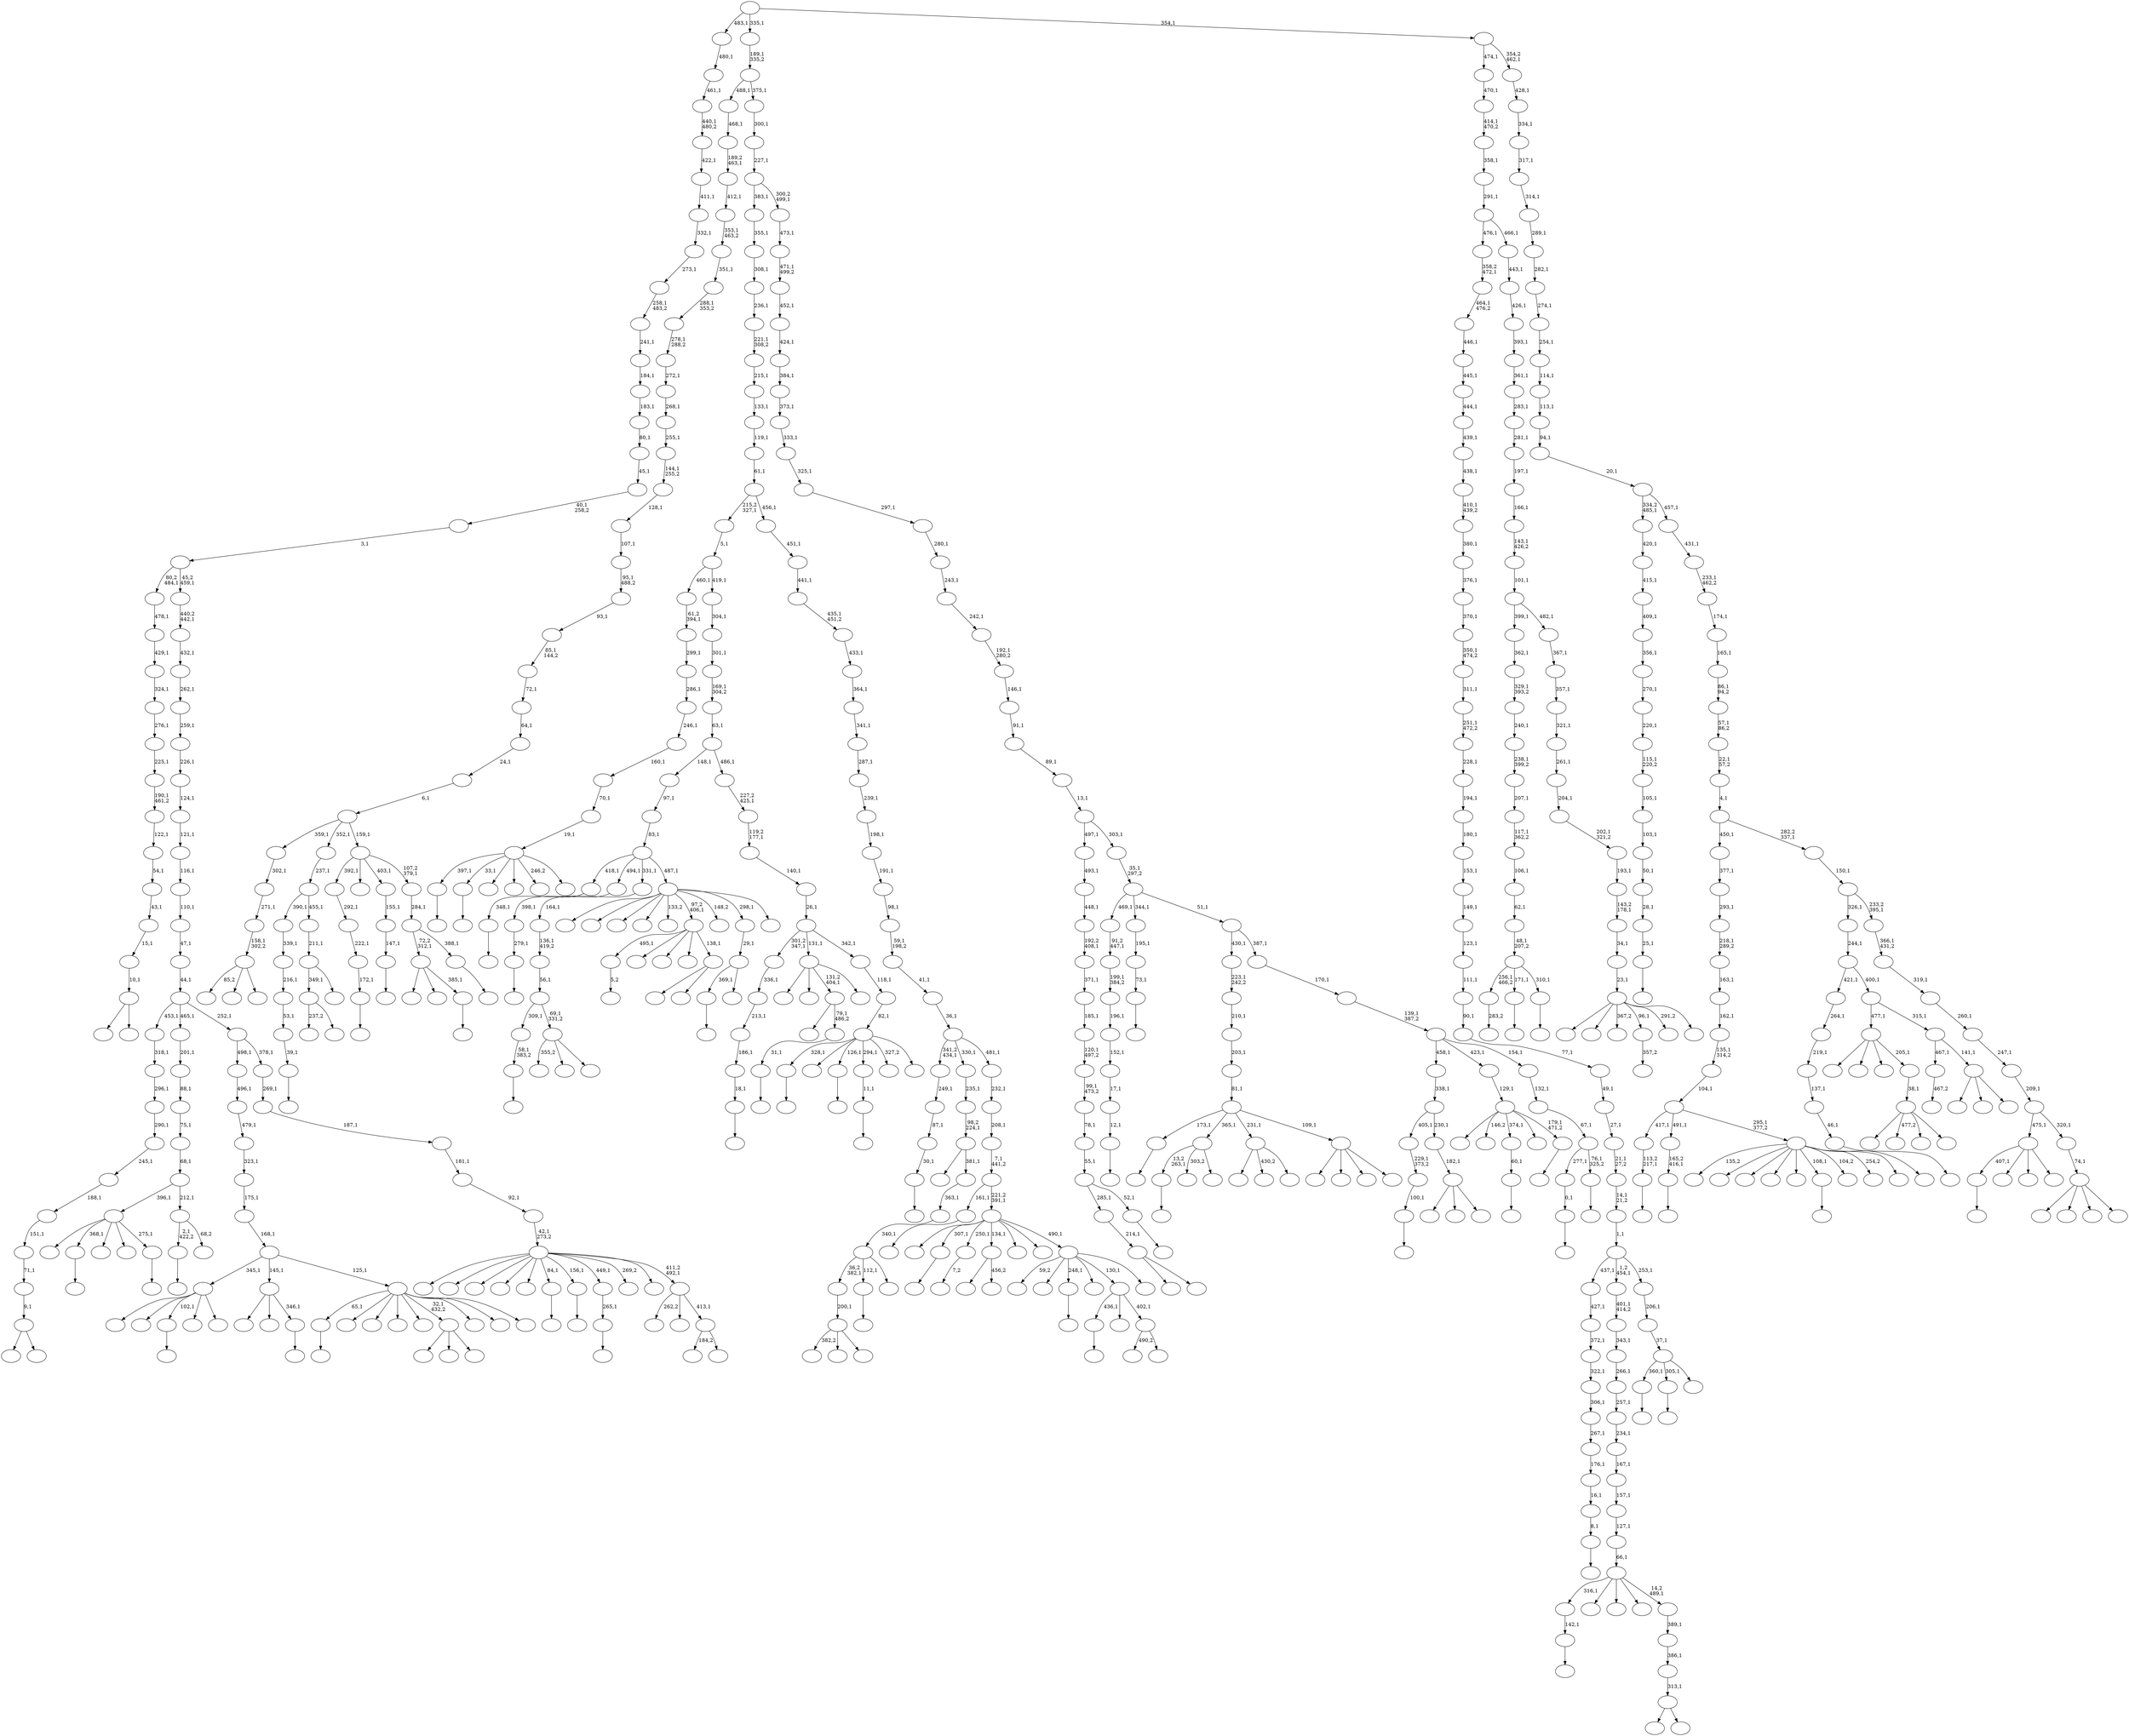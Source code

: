 digraph T {
	700 [label=""]
	699 [label=""]
	698 [label=""]
	697 [label=""]
	696 [label=""]
	695 [label=""]
	694 [label=""]
	693 [label=""]
	692 [label=""]
	691 [label=""]
	690 [label=""]
	689 [label=""]
	688 [label=""]
	687 [label=""]
	686 [label=""]
	685 [label=""]
	684 [label=""]
	683 [label=""]
	682 [label=""]
	681 [label=""]
	680 [label=""]
	679 [label=""]
	678 [label=""]
	677 [label=""]
	676 [label=""]
	675 [label=""]
	674 [label=""]
	673 [label=""]
	672 [label=""]
	671 [label=""]
	670 [label=""]
	669 [label=""]
	668 [label=""]
	667 [label=""]
	666 [label=""]
	665 [label=""]
	664 [label=""]
	663 [label=""]
	662 [label=""]
	661 [label=""]
	660 [label=""]
	659 [label=""]
	658 [label=""]
	657 [label=""]
	656 [label=""]
	655 [label=""]
	654 [label=""]
	653 [label=""]
	652 [label=""]
	651 [label=""]
	650 [label=""]
	649 [label=""]
	648 [label=""]
	647 [label=""]
	646 [label=""]
	645 [label=""]
	644 [label=""]
	643 [label=""]
	642 [label=""]
	641 [label=""]
	640 [label=""]
	639 [label=""]
	638 [label=""]
	637 [label=""]
	636 [label=""]
	635 [label=""]
	634 [label=""]
	633 [label=""]
	632 [label=""]
	631 [label=""]
	630 [label=""]
	629 [label=""]
	628 [label=""]
	627 [label=""]
	626 [label=""]
	625 [label=""]
	624 [label=""]
	623 [label=""]
	622 [label=""]
	621 [label=""]
	620 [label=""]
	619 [label=""]
	618 [label=""]
	617 [label=""]
	616 [label=""]
	615 [label=""]
	614 [label=""]
	613 [label=""]
	612 [label=""]
	611 [label=""]
	610 [label=""]
	609 [label=""]
	608 [label=""]
	607 [label=""]
	606 [label=""]
	605 [label=""]
	604 [label=""]
	603 [label=""]
	602 [label=""]
	601 [label=""]
	600 [label=""]
	599 [label=""]
	598 [label=""]
	597 [label=""]
	596 [label=""]
	595 [label=""]
	594 [label=""]
	593 [label=""]
	592 [label=""]
	591 [label=""]
	590 [label=""]
	589 [label=""]
	588 [label=""]
	587 [label=""]
	586 [label=""]
	585 [label=""]
	584 [label=""]
	583 [label=""]
	582 [label=""]
	581 [label=""]
	580 [label=""]
	579 [label=""]
	578 [label=""]
	577 [label=""]
	576 [label=""]
	575 [label=""]
	574 [label=""]
	573 [label=""]
	572 [label=""]
	571 [label=""]
	570 [label=""]
	569 [label=""]
	568 [label=""]
	567 [label=""]
	566 [label=""]
	565 [label=""]
	564 [label=""]
	563 [label=""]
	562 [label=""]
	561 [label=""]
	560 [label=""]
	559 [label=""]
	558 [label=""]
	557 [label=""]
	556 [label=""]
	555 [label=""]
	554 [label=""]
	553 [label=""]
	552 [label=""]
	551 [label=""]
	550 [label=""]
	549 [label=""]
	548 [label=""]
	547 [label=""]
	546 [label=""]
	545 [label=""]
	544 [label=""]
	543 [label=""]
	542 [label=""]
	541 [label=""]
	540 [label=""]
	539 [label=""]
	538 [label=""]
	537 [label=""]
	536 [label=""]
	535 [label=""]
	534 [label=""]
	533 [label=""]
	532 [label=""]
	531 [label=""]
	530 [label=""]
	529 [label=""]
	528 [label=""]
	527 [label=""]
	526 [label=""]
	525 [label=""]
	524 [label=""]
	523 [label=""]
	522 [label=""]
	521 [label=""]
	520 [label=""]
	519 [label=""]
	518 [label=""]
	517 [label=""]
	516 [label=""]
	515 [label=""]
	514 [label=""]
	513 [label=""]
	512 [label=""]
	511 [label=""]
	510 [label=""]
	509 [label=""]
	508 [label=""]
	507 [label=""]
	506 [label=""]
	505 [label=""]
	504 [label=""]
	503 [label=""]
	502 [label=""]
	501 [label=""]
	500 [label=""]
	499 [label=""]
	498 [label=""]
	497 [label=""]
	496 [label=""]
	495 [label=""]
	494 [label=""]
	493 [label=""]
	492 [label=""]
	491 [label=""]
	490 [label=""]
	489 [label=""]
	488 [label=""]
	487 [label=""]
	486 [label=""]
	485 [label=""]
	484 [label=""]
	483 [label=""]
	482 [label=""]
	481 [label=""]
	480 [label=""]
	479 [label=""]
	478 [label=""]
	477 [label=""]
	476 [label=""]
	475 [label=""]
	474 [label=""]
	473 [label=""]
	472 [label=""]
	471 [label=""]
	470 [label=""]
	469 [label=""]
	468 [label=""]
	467 [label=""]
	466 [label=""]
	465 [label=""]
	464 [label=""]
	463 [label=""]
	462 [label=""]
	461 [label=""]
	460 [label=""]
	459 [label=""]
	458 [label=""]
	457 [label=""]
	456 [label=""]
	455 [label=""]
	454 [label=""]
	453 [label=""]
	452 [label=""]
	451 [label=""]
	450 [label=""]
	449 [label=""]
	448 [label=""]
	447 [label=""]
	446 [label=""]
	445 [label=""]
	444 [label=""]
	443 [label=""]
	442 [label=""]
	441 [label=""]
	440 [label=""]
	439 [label=""]
	438 [label=""]
	437 [label=""]
	436 [label=""]
	435 [label=""]
	434 [label=""]
	433 [label=""]
	432 [label=""]
	431 [label=""]
	430 [label=""]
	429 [label=""]
	428 [label=""]
	427 [label=""]
	426 [label=""]
	425 [label=""]
	424 [label=""]
	423 [label=""]
	422 [label=""]
	421 [label=""]
	420 [label=""]
	419 [label=""]
	418 [label=""]
	417 [label=""]
	416 [label=""]
	415 [label=""]
	414 [label=""]
	413 [label=""]
	412 [label=""]
	411 [label=""]
	410 [label=""]
	409 [label=""]
	408 [label=""]
	407 [label=""]
	406 [label=""]
	405 [label=""]
	404 [label=""]
	403 [label=""]
	402 [label=""]
	401 [label=""]
	400 [label=""]
	399 [label=""]
	398 [label=""]
	397 [label=""]
	396 [label=""]
	395 [label=""]
	394 [label=""]
	393 [label=""]
	392 [label=""]
	391 [label=""]
	390 [label=""]
	389 [label=""]
	388 [label=""]
	387 [label=""]
	386 [label=""]
	385 [label=""]
	384 [label=""]
	383 [label=""]
	382 [label=""]
	381 [label=""]
	380 [label=""]
	379 [label=""]
	378 [label=""]
	377 [label=""]
	376 [label=""]
	375 [label=""]
	374 [label=""]
	373 [label=""]
	372 [label=""]
	371 [label=""]
	370 [label=""]
	369 [label=""]
	368 [label=""]
	367 [label=""]
	366 [label=""]
	365 [label=""]
	364 [label=""]
	363 [label=""]
	362 [label=""]
	361 [label=""]
	360 [label=""]
	359 [label=""]
	358 [label=""]
	357 [label=""]
	356 [label=""]
	355 [label=""]
	354 [label=""]
	353 [label=""]
	352 [label=""]
	351 [label=""]
	350 [label=""]
	349 [label=""]
	348 [label=""]
	347 [label=""]
	346 [label=""]
	345 [label=""]
	344 [label=""]
	343 [label=""]
	342 [label=""]
	341 [label=""]
	340 [label=""]
	339 [label=""]
	338 [label=""]
	337 [label=""]
	336 [label=""]
	335 [label=""]
	334 [label=""]
	333 [label=""]
	332 [label=""]
	331 [label=""]
	330 [label=""]
	329 [label=""]
	328 [label=""]
	327 [label=""]
	326 [label=""]
	325 [label=""]
	324 [label=""]
	323 [label=""]
	322 [label=""]
	321 [label=""]
	320 [label=""]
	319 [label=""]
	318 [label=""]
	317 [label=""]
	316 [label=""]
	315 [label=""]
	314 [label=""]
	313 [label=""]
	312 [label=""]
	311 [label=""]
	310 [label=""]
	309 [label=""]
	308 [label=""]
	307 [label=""]
	306 [label=""]
	305 [label=""]
	304 [label=""]
	303 [label=""]
	302 [label=""]
	301 [label=""]
	300 [label=""]
	299 [label=""]
	298 [label=""]
	297 [label=""]
	296 [label=""]
	295 [label=""]
	294 [label=""]
	293 [label=""]
	292 [label=""]
	291 [label=""]
	290 [label=""]
	289 [label=""]
	288 [label=""]
	287 [label=""]
	286 [label=""]
	285 [label=""]
	284 [label=""]
	283 [label=""]
	282 [label=""]
	281 [label=""]
	280 [label=""]
	279 [label=""]
	278 [label=""]
	277 [label=""]
	276 [label=""]
	275 [label=""]
	274 [label=""]
	273 [label=""]
	272 [label=""]
	271 [label=""]
	270 [label=""]
	269 [label=""]
	268 [label=""]
	267 [label=""]
	266 [label=""]
	265 [label=""]
	264 [label=""]
	263 [label=""]
	262 [label=""]
	261 [label=""]
	260 [label=""]
	259 [label=""]
	258 [label=""]
	257 [label=""]
	256 [label=""]
	255 [label=""]
	254 [label=""]
	253 [label=""]
	252 [label=""]
	251 [label=""]
	250 [label=""]
	249 [label=""]
	248 [label=""]
	247 [label=""]
	246 [label=""]
	245 [label=""]
	244 [label=""]
	243 [label=""]
	242 [label=""]
	241 [label=""]
	240 [label=""]
	239 [label=""]
	238 [label=""]
	237 [label=""]
	236 [label=""]
	235 [label=""]
	234 [label=""]
	233 [label=""]
	232 [label=""]
	231 [label=""]
	230 [label=""]
	229 [label=""]
	228 [label=""]
	227 [label=""]
	226 [label=""]
	225 [label=""]
	224 [label=""]
	223 [label=""]
	222 [label=""]
	221 [label=""]
	220 [label=""]
	219 [label=""]
	218 [label=""]
	217 [label=""]
	216 [label=""]
	215 [label=""]
	214 [label=""]
	213 [label=""]
	212 [label=""]
	211 [label=""]
	210 [label=""]
	209 [label=""]
	208 [label=""]
	207 [label=""]
	206 [label=""]
	205 [label=""]
	204 [label=""]
	203 [label=""]
	202 [label=""]
	201 [label=""]
	200 [label=""]
	199 [label=""]
	198 [label=""]
	197 [label=""]
	196 [label=""]
	195 [label=""]
	194 [label=""]
	193 [label=""]
	192 [label=""]
	191 [label=""]
	190 [label=""]
	189 [label=""]
	188 [label=""]
	187 [label=""]
	186 [label=""]
	185 [label=""]
	184 [label=""]
	183 [label=""]
	182 [label=""]
	181 [label=""]
	180 [label=""]
	179 [label=""]
	178 [label=""]
	177 [label=""]
	176 [label=""]
	175 [label=""]
	174 [label=""]
	173 [label=""]
	172 [label=""]
	171 [label=""]
	170 [label=""]
	169 [label=""]
	168 [label=""]
	167 [label=""]
	166 [label=""]
	165 [label=""]
	164 [label=""]
	163 [label=""]
	162 [label=""]
	161 [label=""]
	160 [label=""]
	159 [label=""]
	158 [label=""]
	157 [label=""]
	156 [label=""]
	155 [label=""]
	154 [label=""]
	153 [label=""]
	152 [label=""]
	151 [label=""]
	150 [label=""]
	149 [label=""]
	148 [label=""]
	147 [label=""]
	146 [label=""]
	145 [label=""]
	144 [label=""]
	143 [label=""]
	142 [label=""]
	141 [label=""]
	140 [label=""]
	139 [label=""]
	138 [label=""]
	137 [label=""]
	136 [label=""]
	135 [label=""]
	134 [label=""]
	133 [label=""]
	132 [label=""]
	131 [label=""]
	130 [label=""]
	129 [label=""]
	128 [label=""]
	127 [label=""]
	126 [label=""]
	125 [label=""]
	124 [label=""]
	123 [label=""]
	122 [label=""]
	121 [label=""]
	120 [label=""]
	119 [label=""]
	118 [label=""]
	117 [label=""]
	116 [label=""]
	115 [label=""]
	114 [label=""]
	113 [label=""]
	112 [label=""]
	111 [label=""]
	110 [label=""]
	109 [label=""]
	108 [label=""]
	107 [label=""]
	106 [label=""]
	105 [label=""]
	104 [label=""]
	103 [label=""]
	102 [label=""]
	101 [label=""]
	100 [label=""]
	99 [label=""]
	98 [label=""]
	97 [label=""]
	96 [label=""]
	95 [label=""]
	94 [label=""]
	93 [label=""]
	92 [label=""]
	91 [label=""]
	90 [label=""]
	89 [label=""]
	88 [label=""]
	87 [label=""]
	86 [label=""]
	85 [label=""]
	84 [label=""]
	83 [label=""]
	82 [label=""]
	81 [label=""]
	80 [label=""]
	79 [label=""]
	78 [label=""]
	77 [label=""]
	76 [label=""]
	75 [label=""]
	74 [label=""]
	73 [label=""]
	72 [label=""]
	71 [label=""]
	70 [label=""]
	69 [label=""]
	68 [label=""]
	67 [label=""]
	66 [label=""]
	65 [label=""]
	64 [label=""]
	63 [label=""]
	62 [label=""]
	61 [label=""]
	60 [label=""]
	59 [label=""]
	58 [label=""]
	57 [label=""]
	56 [label=""]
	55 [label=""]
	54 [label=""]
	53 [label=""]
	52 [label=""]
	51 [label=""]
	50 [label=""]
	49 [label=""]
	48 [label=""]
	47 [label=""]
	46 [label=""]
	45 [label=""]
	44 [label=""]
	43 [label=""]
	42 [label=""]
	41 [label=""]
	40 [label=""]
	39 [label=""]
	38 [label=""]
	37 [label=""]
	36 [label=""]
	35 [label=""]
	34 [label=""]
	33 [label=""]
	32 [label=""]
	31 [label=""]
	30 [label=""]
	29 [label=""]
	28 [label=""]
	27 [label=""]
	26 [label=""]
	25 [label=""]
	24 [label=""]
	23 [label=""]
	22 [label=""]
	21 [label=""]
	20 [label=""]
	19 [label=""]
	18 [label=""]
	17 [label=""]
	16 [label=""]
	15 [label=""]
	14 [label=""]
	13 [label=""]
	12 [label=""]
	11 [label=""]
	10 [label=""]
	9 [label=""]
	8 [label=""]
	7 [label=""]
	6 [label=""]
	5 [label=""]
	4 [label=""]
	3 [label=""]
	2 [label=""]
	1 [label=""]
	0 [label=""]
	689 -> 690 [label=""]
	688 -> 689 [label="46,1"]
	687 -> 688 [label="137,1"]
	686 -> 687 [label="219,1"]
	685 -> 686 [label="264,1"]
	683 -> 684 [label=""]
	682 -> 683 [label="12,1"]
	681 -> 682 [label="17,1"]
	680 -> 681 [label="152,1"]
	679 -> 680 [label="196,1"]
	678 -> 679 [label="199,1\n384,2"]
	677 -> 678 [label="91,2\n447,1"]
	675 -> 676 [label="357,2"]
	670 -> 671 [label=""]
	669 -> 670 [label="348,1"]
	667 -> 668 [label=""]
	662 -> 663 [label=""]
	660 -> 661 [label=""]
	657 -> 658 [label=""]
	652 -> 653 [label=""]
	649 -> 650 [label="283,2"]
	646 -> 647 [label=""]
	645 -> 646 [label="25,1"]
	644 -> 645 [label="28,1"]
	643 -> 644 [label="50,1"]
	642 -> 643 [label="103,1"]
	641 -> 642 [label="105,1"]
	640 -> 641 [label="115,1\n220,2"]
	639 -> 640 [label="220,1"]
	638 -> 639 [label="270,1"]
	637 -> 638 [label="356,1"]
	636 -> 637 [label="409,1"]
	635 -> 636 [label="415,1"]
	634 -> 635 [label="420,1"]
	631 -> 632 [label=""]
	628 -> 629 [label=""]
	623 -> 624 [label=""]
	622 -> 623 [label="142,1"]
	620 -> 621 [label=""]
	619 -> 620 [label="8,1"]
	618 -> 619 [label="16,1"]
	617 -> 618 [label="176,1"]
	616 -> 617 [label="267,1"]
	615 -> 616 [label="306,1"]
	614 -> 615 [label="322,1"]
	613 -> 614 [label="372,1"]
	612 -> 613 [label="427,1"]
	609 -> 610 [label=""]
	607 -> 608 [label=""]
	600 -> 601 [label=""]
	599 -> 600 [label="113,2\n217,1"]
	594 -> 595 [label=""]
	593 -> 594 [label="39,1"]
	592 -> 593 [label="53,1"]
	591 -> 592 [label="216,1"]
	590 -> 591 [label="339,1"]
	585 -> 586 [label=""]
	584 -> 674 [label=""]
	584 -> 611 [label=""]
	584 -> 585 [label="385,1"]
	579 -> 580 [label=""]
	576 -> 577 [label=""]
	574 -> 575 [label=""]
	573 -> 574 [label="0,1"]
	570 -> 571 [label=""]
	569 -> 570 [label="172,1"]
	568 -> 569 [label="222,1"]
	567 -> 568 [label="292,1"]
	562 -> 657 [label="13,2\n263,1"]
	562 -> 581 [label="303,2"]
	562 -> 563 [label=""]
	559 -> 560 [label=""]
	558 -> 559 [label="58,1\n383,2"]
	556 -> 557 [label=""]
	548 -> 549 [label="5,2"]
	546 -> 547 [label=""]
	545 -> 546 [label="165,2\n416,1"]
	541 -> 542 [label=""]
	540 -> 541 [label="30,1"]
	539 -> 540 [label="87,1"]
	538 -> 539 [label="249,1"]
	534 -> 535 [label=""]
	528 -> 529 [label=""]
	523 -> 524 [label=""]
	522 -> 523 [label="60,1"]
	518 -> 519 [label="7,2"]
	516 -> 517 [label=""]
	514 -> 630 [label=""]
	514 -> 515 [label=""]
	513 -> 514 [label="214,1"]
	511 -> 512 [label=""]
	509 -> 510 [label=""]
	507 -> 508 [label=""]
	506 -> 672 [label=""]
	506 -> 662 [label="368,1"]
	506 -> 597 [label=""]
	506 -> 527 [label=""]
	506 -> 507 [label="275,1"]
	503 -> 660 [label="397,1"]
	503 -> 652 [label="33,1"]
	503 -> 648 [label=""]
	503 -> 633 [label=""]
	503 -> 572 [label="246,2"]
	503 -> 504 [label=""]
	502 -> 503 [label="19,1"]
	501 -> 502 [label="70,1"]
	500 -> 501 [label="160,1"]
	499 -> 500 [label="246,1"]
	498 -> 499 [label="286,1"]
	497 -> 498 [label="299,1"]
	496 -> 497 [label="61,2\n394,1"]
	494 -> 495 [label="467,2"]
	490 -> 491 [label=""]
	485 -> 486 [label=""]
	484 -> 485 [label="265,1"]
	480 -> 481 [label=""]
	479 -> 480 [label="73,1"]
	478 -> 479 [label="195,1"]
	476 -> 477 [label=""]
	475 -> 476 [label="100,1"]
	474 -> 475 [label="229,1\n373,2"]
	472 -> 473 [label=""]
	471 -> 513 [label="285,1"]
	471 -> 472 [label="52,1"]
	470 -> 471 [label="55,1"]
	469 -> 470 [label="78,1"]
	468 -> 469 [label="99,1\n473,2"]
	467 -> 468 [label="120,1\n497,2"]
	466 -> 467 [label="185,1"]
	465 -> 466 [label="371,1"]
	464 -> 465 [label="192,2\n408,1"]
	463 -> 464 [label="448,1"]
	462 -> 463 [label="493,1"]
	460 -> 596 [label=""]
	460 -> 461 [label=""]
	459 -> 460 [label="313,1"]
	458 -> 459 [label="386,1"]
	457 -> 458 [label="389,1"]
	456 -> 622 [label="316,1"]
	456 -> 603 [label=""]
	456 -> 588 [label=""]
	456 -> 488 [label=""]
	456 -> 457 [label="14,2\n489,1"]
	455 -> 456 [label="66,1"]
	454 -> 455 [label="127,1"]
	453 -> 454 [label="157,1"]
	452 -> 453 [label="167,1"]
	451 -> 452 [label="234,1"]
	450 -> 451 [label="257,1"]
	449 -> 450 [label="266,1"]
	448 -> 449 [label="343,1"]
	447 -> 448 [label="401,1\n414,2"]
	445 -> 446 [label=""]
	442 -> 443 [label=""]
	441 -> 442 [label="18,1"]
	440 -> 441 [label="186,1"]
	439 -> 440 [label="213,1"]
	438 -> 439 [label="336,1"]
	433 -> 627 [label="382,2"]
	433 -> 487 [label=""]
	433 -> 434 [label=""]
	432 -> 433 [label="200,1"]
	429 -> 602 [label=""]
	429 -> 430 [label="456,2"]
	424 -> 656 [label=""]
	424 -> 425 [label=""]
	423 -> 424 [label="9,1"]
	422 -> 423 [label="71,1"]
	421 -> 422 [label="151,1"]
	420 -> 421 [label="188,1"]
	419 -> 420 [label="245,1"]
	418 -> 419 [label="290,1"]
	417 -> 418 [label="296,1"]
	416 -> 417 [label="318,1"]
	413 -> 414 [label=""]
	409 -> 410 [label=""]
	408 -> 649 [label="256,1\n466,2"]
	408 -> 516 [label="171,1"]
	408 -> 409 [label="310,1"]
	407 -> 408 [label="48,1\n207,2"]
	406 -> 407 [label="62,1"]
	405 -> 406 [label="106,1"]
	404 -> 405 [label="117,1\n362,2"]
	403 -> 404 [label="207,1"]
	402 -> 403 [label="238,1\n399,2"]
	401 -> 402 [label="240,1"]
	400 -> 401 [label="329,1\n393,2"]
	399 -> 400 [label="362,1"]
	397 -> 665 [label=""]
	397 -> 483 [label="430,2"]
	397 -> 398 [label=""]
	395 -> 626 [label="85,2"]
	395 -> 532 [label=""]
	395 -> 396 [label=""]
	394 -> 395 [label="158,1\n302,2"]
	393 -> 394 [label="271,1"]
	392 -> 393 [label="302,1"]
	390 -> 579 [label="360,1"]
	390 -> 490 [label="305,1"]
	390 -> 391 [label=""]
	389 -> 390 [label="37,1"]
	388 -> 389 [label="206,1"]
	387 -> 612 [label="437,1"]
	387 -> 447 [label="1,2\n454,1"]
	387 -> 388 [label="253,1"]
	386 -> 387 [label="1,1"]
	385 -> 386 [label="14,1\n21,2"]
	384 -> 385 [label="21,1\n27,2"]
	383 -> 384 [label="27,1"]
	382 -> 383 [label="49,1"]
	381 -> 382 [label="77,1"]
	380 -> 381 [label="90,1"]
	379 -> 380 [label="111,1"]
	378 -> 379 [label="123,1"]
	377 -> 378 [label="149,1"]
	376 -> 377 [label="153,1"]
	375 -> 376 [label="180,1"]
	374 -> 375 [label="194,1"]
	373 -> 374 [label="228,1"]
	372 -> 373 [label="251,1\n472,2"]
	371 -> 372 [label="311,1"]
	370 -> 371 [label="350,1\n474,2"]
	369 -> 370 [label="370,1"]
	368 -> 369 [label="376,1"]
	367 -> 368 [label="380,1"]
	366 -> 367 [label="410,1\n439,2"]
	365 -> 366 [label="438,1"]
	364 -> 365 [label="439,1"]
	363 -> 364 [label="444,1"]
	362 -> 363 [label="445,1"]
	361 -> 362 [label="446,1"]
	360 -> 361 [label="464,1\n476,2"]
	359 -> 360 [label="358,2\n472,1"]
	356 -> 693 [label=""]
	356 -> 544 [label=""]
	356 -> 357 [label=""]
	355 -> 356 [label="182,1"]
	354 -> 474 [label="405,1"]
	354 -> 355 [label="230,1"]
	353 -> 354 [label="338,1"]
	349 -> 699 [label=""]
	349 -> 555 [label="477,2"]
	349 -> 525 [label=""]
	349 -> 350 [label=""]
	348 -> 349 [label="38,1"]
	347 -> 694 [label=""]
	347 -> 431 [label=""]
	347 -> 427 [label=""]
	347 -> 348 [label="205,1"]
	345 -> 583 [label=""]
	345 -> 553 [label=""]
	345 -> 445 [label="102,1"]
	345 -> 412 [label=""]
	345 -> 346 [label=""]
	341 -> 554 [label="237,2"]
	341 -> 342 [label=""]
	338 -> 582 [label=""]
	338 -> 426 [label=""]
	338 -> 339 [label=""]
	335 -> 336 [label=""]
	334 -> 335 [label="147,1"]
	333 -> 334 [label="155,1"]
	331 -> 332 [label=""]
	329 -> 330 [label=""]
	328 -> 329 [label="31,1"]
	327 -> 437 [label=""]
	327 -> 328 [label="79,1\n486,2"]
	325 -> 326 [label=""]
	318 -> 319 [label=""]
	315 -> 551 [label=""]
	315 -> 521 [label=""]
	315 -> 492 [label=""]
	315 -> 316 [label=""]
	314 -> 628 [label="173,1"]
	314 -> 562 [label="365,1"]
	314 -> 397 [label="231,1"]
	314 -> 315 [label="109,1"]
	313 -> 314 [label="81,1"]
	312 -> 313 [label="203,1"]
	311 -> 312 [label="210,1"]
	310 -> 311 [label="223,1\n242,2"]
	307 -> 664 [label=""]
	307 -> 308 [label=""]
	306 -> 548 [label="495,1"]
	306 -> 530 [label=""]
	306 -> 435 [label=""]
	306 -> 324 [label=""]
	306 -> 307 [label="138,1"]
	304 -> 305 [label=""]
	303 -> 304 [label="279,1"]
	302 -> 303 [label="398,1"]
	298 -> 598 [label=""]
	298 -> 537 [label=""]
	298 -> 327 [label="131,2\n404,1"]
	298 -> 299 [label=""]
	296 -> 432 [label="36,2\n382,1"]
	296 -> 325 [label="112,1"]
	296 -> 297 [label=""]
	295 -> 296 [label="340,1"]
	294 -> 295 [label="363,1"]
	293 -> 531 [label=""]
	293 -> 294 [label="381,1"]
	292 -> 293 [label="98,2\n224,1"]
	291 -> 292 [label="235,1"]
	288 -> 526 [label=""]
	288 -> 317 [label=""]
	288 -> 289 [label=""]
	287 -> 494 [label="467,1"]
	287 -> 288 [label="141,1"]
	286 -> 347 [label="477,1"]
	286 -> 287 [label="315,1"]
	285 -> 685 [label="421,1"]
	285 -> 286 [label="400,1"]
	284 -> 285 [label="244,1"]
	281 -> 556 [label="369,1"]
	281 -> 282 [label=""]
	280 -> 281 [label="29,1"]
	278 -> 511 [label="2,1\n422,2"]
	278 -> 279 [label="68,2"]
	277 -> 506 [label="396,1"]
	277 -> 278 [label="212,1"]
	276 -> 277 [label="68,1"]
	275 -> 276 [label="75,1"]
	274 -> 275 [label="88,1"]
	273 -> 274 [label="201,1"]
	270 -> 271 [label=""]
	269 -> 666 [label=""]
	269 -> 322 [label=""]
	269 -> 270 [label="346,1"]
	267 -> 268 [label=""]
	266 -> 267 [label="11,1"]
	264 -> 654 [label="355,2"]
	264 -> 605 [label=""]
	264 -> 265 [label=""]
	263 -> 558 [label="309,1"]
	263 -> 264 [label="69,1\n331,2"]
	262 -> 263 [label="56,1"]
	261 -> 262 [label="136,1\n419,2"]
	260 -> 261 [label="164,1"]
	258 -> 609 [label="65,1"]
	258 -> 543 [label=""]
	258 -> 493 [label=""]
	258 -> 428 [label=""]
	258 -> 411 [label=""]
	258 -> 338 [label="32,1\n432,2"]
	258 -> 321 [label=""]
	258 -> 272 [label=""]
	258 -> 259 [label=""]
	257 -> 345 [label="345,1"]
	257 -> 269 [label="145,1"]
	257 -> 258 [label="125,1"]
	256 -> 257 [label="168,1"]
	255 -> 256 [label="175,1"]
	254 -> 255 [label="323,1"]
	253 -> 254 [label="479,1"]
	252 -> 253 [label="496,1"]
	250 -> 251 [label=""]
	249 -> 696 [label=""]
	249 -> 692 [label="146,2"]
	249 -> 522 [label="374,1"]
	249 -> 351 [label=""]
	249 -> 250 [label="179,1\n471,2"]
	248 -> 249 [label="129,1"]
	246 -> 606 [label=""]
	246 -> 247 [label=""]
	245 -> 246 [label="10,1"]
	244 -> 245 [label="15,1"]
	243 -> 244 [label="43,1"]
	242 -> 243 [label="54,1"]
	241 -> 242 [label="122,1"]
	240 -> 241 [label="190,1\n461,2"]
	239 -> 240 [label="225,1"]
	238 -> 239 [label="276,1"]
	237 -> 238 [label="324,1"]
	236 -> 237 [label="429,1"]
	235 -> 236 [label="478,1"]
	232 -> 341 [label="349,1"]
	232 -> 233 [label=""]
	231 -> 232 [label="211,1"]
	230 -> 590 [label="390,1"]
	230 -> 231 [label="455,1"]
	229 -> 230 [label="237,1"]
	227 -> 700 [label=""]
	227 -> 698 [label=""]
	227 -> 695 [label="367,2"]
	227 -> 675 [label="96,1"]
	227 -> 589 [label="291,2"]
	227 -> 228 [label=""]
	226 -> 227 [label="23,1"]
	225 -> 226 [label="34,1"]
	224 -> 225 [label="143,2\n178,1"]
	223 -> 224 [label="193,1"]
	222 -> 223 [label="202,1\n321,2"]
	221 -> 222 [label="204,1"]
	220 -> 221 [label="261,1"]
	219 -> 220 [label="321,1"]
	218 -> 219 [label="357,1"]
	217 -> 218 [label="367,1"]
	216 -> 399 [label="399,1"]
	216 -> 217 [label="482,1"]
	215 -> 216 [label="101,1"]
	214 -> 215 [label="143,1\n426,2"]
	213 -> 214 [label="166,1"]
	212 -> 213 [label="197,1"]
	211 -> 212 [label="281,1"]
	210 -> 211 [label="283,1"]
	209 -> 210 [label="361,1"]
	208 -> 209 [label="393,1"]
	207 -> 208 [label="426,1"]
	206 -> 207 [label="443,1"]
	205 -> 359 [label="476,1"]
	205 -> 206 [label="466,1"]
	204 -> 205 [label="291,1"]
	203 -> 204 [label="358,1"]
	202 -> 203 [label="414,1\n470,2"]
	201 -> 202 [label="470,1"]
	199 -> 320 [label="184,2"]
	199 -> 200 [label=""]
	198 -> 587 [label="262,2"]
	198 -> 323 [label=""]
	198 -> 199 [label="413,1"]
	197 -> 673 [label=""]
	197 -> 659 [label=""]
	197 -> 625 [label=""]
	197 -> 565 [label=""]
	197 -> 550 [label=""]
	197 -> 534 [label="84,1"]
	197 -> 509 [label="156,1"]
	197 -> 484 [label="449,1"]
	197 -> 309 [label="269,2"]
	197 -> 301 [label=""]
	197 -> 198 [label="411,2\n492,1"]
	196 -> 197 [label="42,1\n273,2"]
	195 -> 196 [label="92,1"]
	194 -> 195 [label="181,1"]
	193 -> 194 [label="187,1"]
	192 -> 193 [label="269,1"]
	191 -> 252 [label="498,1"]
	191 -> 192 [label="378,1"]
	190 -> 416 [label="453,1"]
	190 -> 273 [label="465,1"]
	190 -> 191 [label="252,1"]
	189 -> 190 [label="44,1"]
	188 -> 189 [label="47,1"]
	187 -> 188 [label="110,1"]
	186 -> 187 [label="116,1"]
	185 -> 186 [label="121,1"]
	184 -> 185 [label="124,1"]
	183 -> 184 [label="226,1"]
	182 -> 183 [label="259,1"]
	181 -> 182 [label="262,1"]
	180 -> 181 [label="432,1"]
	179 -> 180 [label="440,2\n442,1"]
	178 -> 235 [label="80,2\n484,1"]
	178 -> 179 [label="45,2\n459,1"]
	177 -> 178 [label="3,1"]
	176 -> 177 [label="40,1\n258,2"]
	175 -> 176 [label="45,1"]
	174 -> 175 [label="80,1"]
	173 -> 174 [label="183,1"]
	172 -> 173 [label="184,1"]
	171 -> 172 [label="241,1"]
	170 -> 171 [label="258,1\n483,2"]
	169 -> 170 [label="273,1"]
	168 -> 169 [label="332,1"]
	167 -> 168 [label="411,1"]
	166 -> 167 [label="422,1"]
	165 -> 166 [label="440,1\n480,2"]
	164 -> 165 [label="461,1"]
	163 -> 164 [label="480,1"]
	161 -> 578 [label=""]
	161 -> 552 [label=""]
	161 -> 489 [label=""]
	161 -> 436 [label=""]
	161 -> 343 [label="133,2"]
	161 -> 306 [label="97,2\n406,1"]
	161 -> 300 [label="148,2"]
	161 -> 280 [label="298,1"]
	161 -> 162 [label=""]
	160 -> 669 [label="418,1"]
	160 -> 302 [label="494,1"]
	160 -> 260 [label="331,1"]
	160 -> 161 [label="487,1"]
	159 -> 160 [label="83,1"]
	158 -> 159 [label="97,1"]
	156 -> 651 [label="490,2"]
	156 -> 157 [label=""]
	155 -> 667 [label="436,1"]
	155 -> 505 [label=""]
	155 -> 156 [label="402,1"]
	153 -> 528 [label="328,1"]
	153 -> 340 [label=""]
	153 -> 318 [label="126,1"]
	153 -> 266 [label="294,1"]
	153 -> 234 [label="327,2"]
	153 -> 154 [label=""]
	152 -> 153 [label="82,1"]
	151 -> 152 [label="118,1"]
	150 -> 438 [label="301,2\n347,1"]
	150 -> 298 [label="131,1"]
	150 -> 151 [label="342,1"]
	149 -> 150 [label="26,1"]
	148 -> 149 [label="140,1"]
	147 -> 148 [label="119,2\n177,1"]
	146 -> 147 [label="227,2\n425,1"]
	145 -> 158 [label="148,1"]
	145 -> 146 [label="486,1"]
	144 -> 145 [label="63,1"]
	143 -> 144 [label="169,1\n304,2"]
	142 -> 143 [label="301,1"]
	141 -> 142 [label="304,1"]
	140 -> 496 [label="460,1"]
	140 -> 141 [label="419,1"]
	139 -> 140 [label="5,1"]
	137 -> 697 [label="59,2"]
	137 -> 655 [label=""]
	137 -> 607 [label="248,1"]
	137 -> 520 [label=""]
	137 -> 155 [label="130,1"]
	137 -> 138 [label=""]
	136 -> 691 [label=""]
	136 -> 576 [label="307,1"]
	136 -> 518 [label="250,1"]
	136 -> 429 [label="134,1"]
	136 -> 344 [label=""]
	136 -> 337 [label=""]
	136 -> 137 [label="490,1"]
	135 -> 331 [label="161,1"]
	135 -> 136 [label="221,2\n391,1"]
	134 -> 135 [label="7,1\n441,2"]
	133 -> 134 [label="208,1"]
	132 -> 133 [label="232,1"]
	131 -> 538 [label="341,2\n434,1"]
	131 -> 291 [label="330,1"]
	131 -> 132 [label="481,1"]
	130 -> 131 [label="36,1"]
	129 -> 130 [label="41,1"]
	128 -> 129 [label="59,1\n198,2"]
	127 -> 128 [label="98,1"]
	126 -> 127 [label="191,1"]
	125 -> 126 [label="198,1"]
	124 -> 125 [label="239,1"]
	123 -> 124 [label="287,1"]
	122 -> 123 [label="341,1"]
	121 -> 122 [label="364,1"]
	120 -> 121 [label="433,1"]
	119 -> 120 [label="435,1\n451,2"]
	118 -> 119 [label="441,1"]
	117 -> 118 [label="451,1"]
	116 -> 139 [label="215,2\n327,1"]
	116 -> 117 [label="456,1"]
	115 -> 116 [label="61,1"]
	114 -> 115 [label="119,1"]
	113 -> 114 [label="133,1"]
	112 -> 113 [label="215,1"]
	111 -> 112 [label="221,1\n308,2"]
	110 -> 111 [label="236,1"]
	109 -> 110 [label="308,1"]
	108 -> 109 [label="355,1"]
	106 -> 107 [label=""]
	105 -> 584 [label="72,2\n312,1"]
	105 -> 106 [label="388,1"]
	104 -> 105 [label="284,1"]
	103 -> 567 [label="392,1"]
	103 -> 536 [label=""]
	103 -> 333 [label="403,1"]
	103 -> 104 [label="107,2\n379,1"]
	102 -> 392 [label="359,1"]
	102 -> 229 [label="352,1"]
	102 -> 103 [label="159,1"]
	101 -> 102 [label="6,1"]
	100 -> 101 [label="24,1"]
	99 -> 100 [label="64,1"]
	98 -> 99 [label="72,1"]
	97 -> 98 [label="85,1\n144,2"]
	96 -> 97 [label="93,1"]
	95 -> 96 [label="95,1\n488,2"]
	94 -> 95 [label="107,1"]
	93 -> 94 [label="128,1"]
	92 -> 93 [label="144,1\n255,2"]
	91 -> 92 [label="255,1"]
	90 -> 91 [label="268,1"]
	89 -> 90 [label="272,1"]
	88 -> 89 [label="278,1\n288,2"]
	87 -> 88 [label="288,1\n353,2"]
	86 -> 87 [label="351,1"]
	85 -> 86 [label="353,1\n463,2"]
	84 -> 85 [label="412,1"]
	83 -> 84 [label="189,2\n463,1"]
	82 -> 83 [label="468,1"]
	80 -> 604 [label="135,2"]
	80 -> 566 [label=""]
	80 -> 564 [label=""]
	80 -> 561 [label=""]
	80 -> 482 [label=""]
	80 -> 413 [label="108,1"]
	80 -> 358 [label="104,2"]
	80 -> 352 [label="254,2"]
	80 -> 283 [label=""]
	80 -> 81 [label=""]
	79 -> 599 [label="417,1"]
	79 -> 545 [label="491,1"]
	79 -> 80 [label="295,1\n377,2"]
	78 -> 79 [label="104,1"]
	77 -> 78 [label="135,1\n314,2"]
	76 -> 77 [label="162,1"]
	75 -> 76 [label="163,1"]
	74 -> 75 [label="218,1\n289,2"]
	73 -> 74 [label="293,1"]
	72 -> 73 [label="377,1"]
	69 -> 631 [label="407,1"]
	69 -> 533 [label=""]
	69 -> 71 [label=""]
	69 -> 70 [label=""]
	67 -> 68 [label=""]
	66 -> 573 [label="277,1"]
	66 -> 67 [label="76,1\n325,2"]
	65 -> 66 [label="67,1"]
	64 -> 65 [label="132,1"]
	63 -> 353 [label="458,1"]
	63 -> 248 [label="423,1"]
	63 -> 64 [label="154,1"]
	62 -> 63 [label="139,1\n387,2"]
	61 -> 62 [label="170,1"]
	60 -> 310 [label="430,1"]
	60 -> 61 [label="387,1"]
	59 -> 677 [label="469,1"]
	59 -> 478 [label="344,1"]
	59 -> 60 [label="51,1"]
	58 -> 59 [label="35,1\n297,2"]
	57 -> 462 [label="497,1"]
	57 -> 58 [label="303,1"]
	56 -> 57 [label="13,1"]
	55 -> 56 [label="89,1"]
	54 -> 55 [label="91,1"]
	53 -> 54 [label="146,1"]
	52 -> 53 [label="192,1\n280,2"]
	51 -> 52 [label="242,1"]
	50 -> 51 [label="243,1"]
	49 -> 50 [label="280,1"]
	48 -> 49 [label="297,1"]
	47 -> 48 [label="325,1"]
	46 -> 47 [label="333,1"]
	45 -> 46 [label="373,1"]
	44 -> 45 [label="384,1"]
	43 -> 44 [label="424,1"]
	42 -> 43 [label="452,1"]
	41 -> 42 [label="471,1\n499,2"]
	40 -> 41 [label="473,1"]
	39 -> 108 [label="383,1"]
	39 -> 40 [label="300,2\n499,1"]
	38 -> 39 [label="227,1"]
	37 -> 38 [label="300,1"]
	36 -> 82 [label="488,1"]
	36 -> 37 [label="375,1"]
	35 -> 36 [label="189,1\n335,2"]
	33 -> 444 [label=""]
	33 -> 415 [label=""]
	33 -> 290 [label=""]
	33 -> 34 [label=""]
	32 -> 33 [label="74,1"]
	31 -> 69 [label="475,1"]
	31 -> 32 [label="320,1"]
	30 -> 31 [label="209,1"]
	29 -> 30 [label="247,1"]
	28 -> 29 [label="260,1"]
	27 -> 28 [label="319,1"]
	26 -> 27 [label="366,1\n431,2"]
	25 -> 284 [label="326,1"]
	25 -> 26 [label="233,2\n395,1"]
	24 -> 25 [label="150,1"]
	23 -> 72 [label="450,1"]
	23 -> 24 [label="282,2\n337,1"]
	22 -> 23 [label="4,1"]
	21 -> 22 [label="22,1\n57,2"]
	20 -> 21 [label="57,1\n86,2"]
	19 -> 20 [label="86,1\n94,2"]
	18 -> 19 [label="165,1"]
	17 -> 18 [label="174,1"]
	16 -> 17 [label="233,1\n462,2"]
	15 -> 16 [label="431,1"]
	14 -> 634 [label="334,2\n485,1"]
	14 -> 15 [label="457,1"]
	13 -> 14 [label="20,1"]
	12 -> 13 [label="94,1"]
	11 -> 12 [label="113,1"]
	10 -> 11 [label="114,1"]
	9 -> 10 [label="254,1"]
	8 -> 9 [label="274,1"]
	7 -> 8 [label="282,1"]
	6 -> 7 [label="289,1"]
	5 -> 6 [label="314,1"]
	4 -> 5 [label="317,1"]
	3 -> 4 [label="334,1"]
	2 -> 3 [label="428,1"]
	1 -> 201 [label="474,1"]
	1 -> 2 [label="354,2\n462,1"]
	0 -> 163 [label="483,1"]
	0 -> 35 [label="335,1"]
	0 -> 1 [label="354,1"]
}
